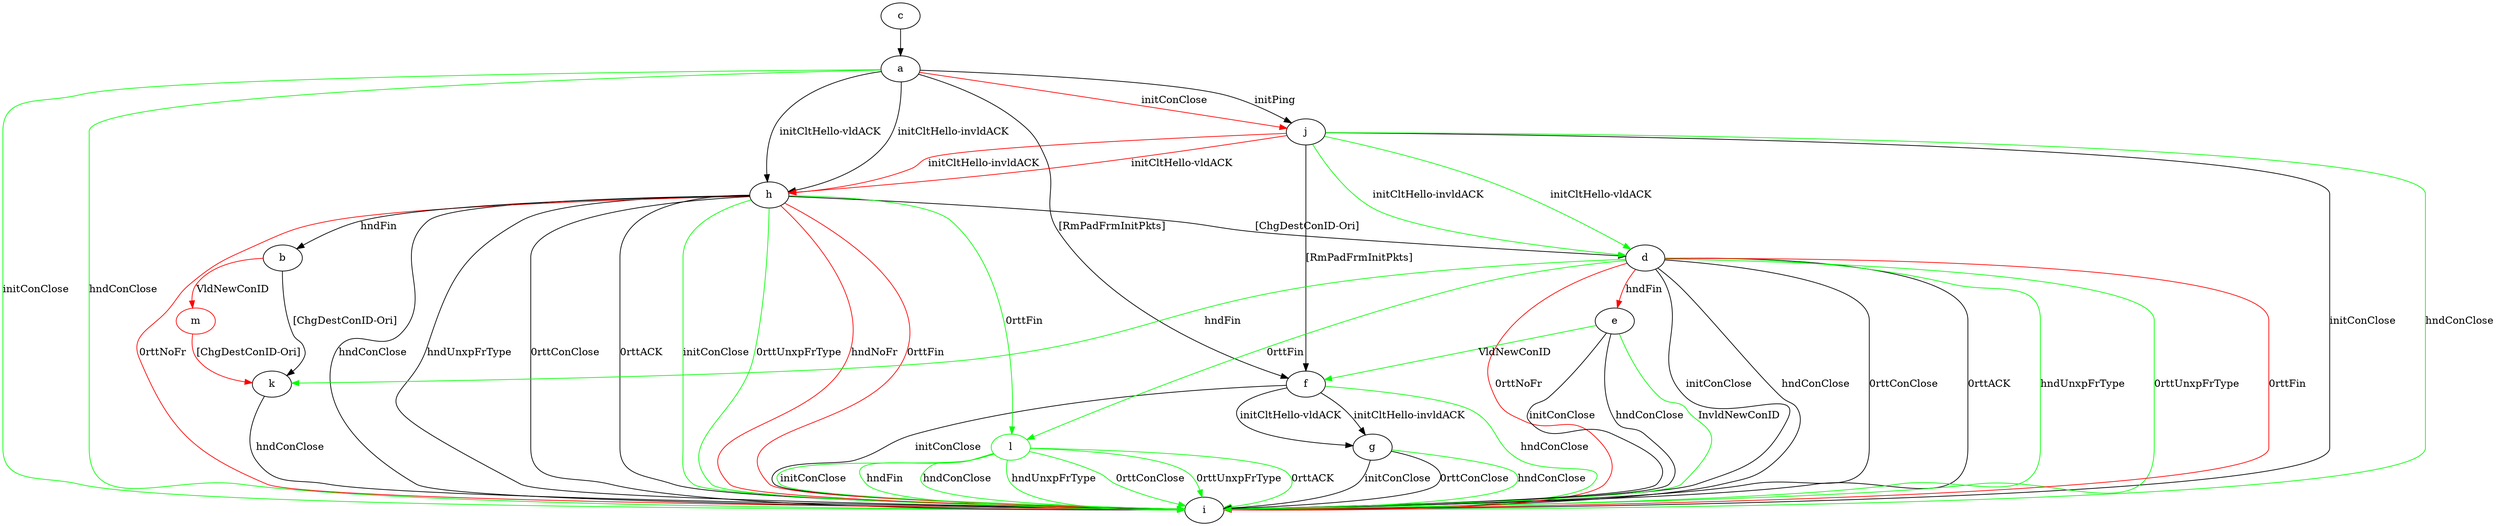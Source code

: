digraph "" {
	a -> f	[key=0,
		label="[RmPadFrmInitPkts] "];
	a -> h	[key=0,
		label="initCltHello-vldACK "];
	a -> h	[key=1,
		label="initCltHello-invldACK "];
	a -> i	[key=0,
		color=green,
		label="initConClose "];
	a -> i	[key=1,
		color=green,
		label="hndConClose "];
	a -> j	[key=0,
		label="initPing "];
	a -> j	[key=1,
		color=red,
		label="initConClose "];
	b -> k	[key=0,
		label="[ChgDestConID-Ori] "];
	m	[color=red];
	b -> m	[key=0,
		color=red,
		label="VldNewConID "];
	c -> a	[key=0];
	d -> e	[key=0,
		color=red,
		label="hndFin "];
	d -> i	[key=0,
		label="initConClose "];
	d -> i	[key=1,
		label="hndConClose "];
	d -> i	[key=2,
		label="0rttConClose "];
	d -> i	[key=3,
		label="0rttACK "];
	d -> i	[key=4,
		color=green,
		label="hndUnxpFrType "];
	d -> i	[key=5,
		color=green,
		label="0rttUnxpFrType "];
	d -> i	[key=6,
		color=red,
		label="0rttFin "];
	d -> i	[key=7,
		color=red,
		label="0rttNoFr "];
	d -> k	[key=0,
		color=green,
		label="hndFin "];
	l	[color=green];
	d -> l	[key=0,
		color=green,
		label="0rttFin "];
	e -> f	[key=0,
		color=green,
		label="VldNewConID "];
	e -> i	[key=0,
		label="initConClose "];
	e -> i	[key=1,
		label="hndConClose "];
	e -> i	[key=2,
		color=green,
		label="InvldNewConID "];
	f -> g	[key=0,
		label="initCltHello-vldACK "];
	f -> g	[key=1,
		label="initCltHello-invldACK "];
	f -> i	[key=0,
		label="initConClose "];
	f -> i	[key=1,
		color=green,
		label="hndConClose "];
	g -> i	[key=0,
		label="initConClose "];
	g -> i	[key=1,
		label="0rttConClose "];
	g -> i	[key=2,
		color=green,
		label="hndConClose "];
	h -> b	[key=0,
		label="hndFin "];
	h -> d	[key=0,
		label="[ChgDestConID-Ori] "];
	h -> i	[key=0,
		label="hndConClose "];
	h -> i	[key=1,
		label="hndUnxpFrType "];
	h -> i	[key=2,
		label="0rttConClose "];
	h -> i	[key=3,
		label="0rttACK "];
	h -> i	[key=4,
		color=green,
		label="initConClose "];
	h -> i	[key=5,
		color=green,
		label="0rttUnxpFrType "];
	h -> i	[key=6,
		color=red,
		label="hndNoFr "];
	h -> i	[key=7,
		color=red,
		label="0rttFin "];
	h -> i	[key=8,
		color=red,
		label="0rttNoFr "];
	h -> l	[key=0,
		color=green,
		label="0rttFin "];
	j -> d	[key=0,
		color=green,
		label="initCltHello-vldACK "];
	j -> d	[key=1,
		color=green,
		label="initCltHello-invldACK "];
	j -> f	[key=0,
		label="[RmPadFrmInitPkts] "];
	j -> h	[key=0,
		color=red,
		label="initCltHello-vldACK "];
	j -> h	[key=1,
		color=red,
		label="initCltHello-invldACK "];
	j -> i	[key=0,
		label="initConClose "];
	j -> i	[key=1,
		color=green,
		label="hndConClose "];
	k -> i	[key=0,
		label="hndConClose "];
	l -> i	[key=0,
		color=green,
		label="initConClose "];
	l -> i	[key=1,
		color=green,
		label="hndFin "];
	l -> i	[key=2,
		color=green,
		label="hndConClose "];
	l -> i	[key=3,
		color=green,
		label="hndUnxpFrType "];
	l -> i	[key=4,
		color=green,
		label="0rttConClose "];
	l -> i	[key=5,
		color=green,
		label="0rttUnxpFrType "];
	l -> i	[key=6,
		color=green,
		label="0rttACK "];
	m -> k	[key=0,
		color=red,
		label="[ChgDestConID-Ori] "];
}
